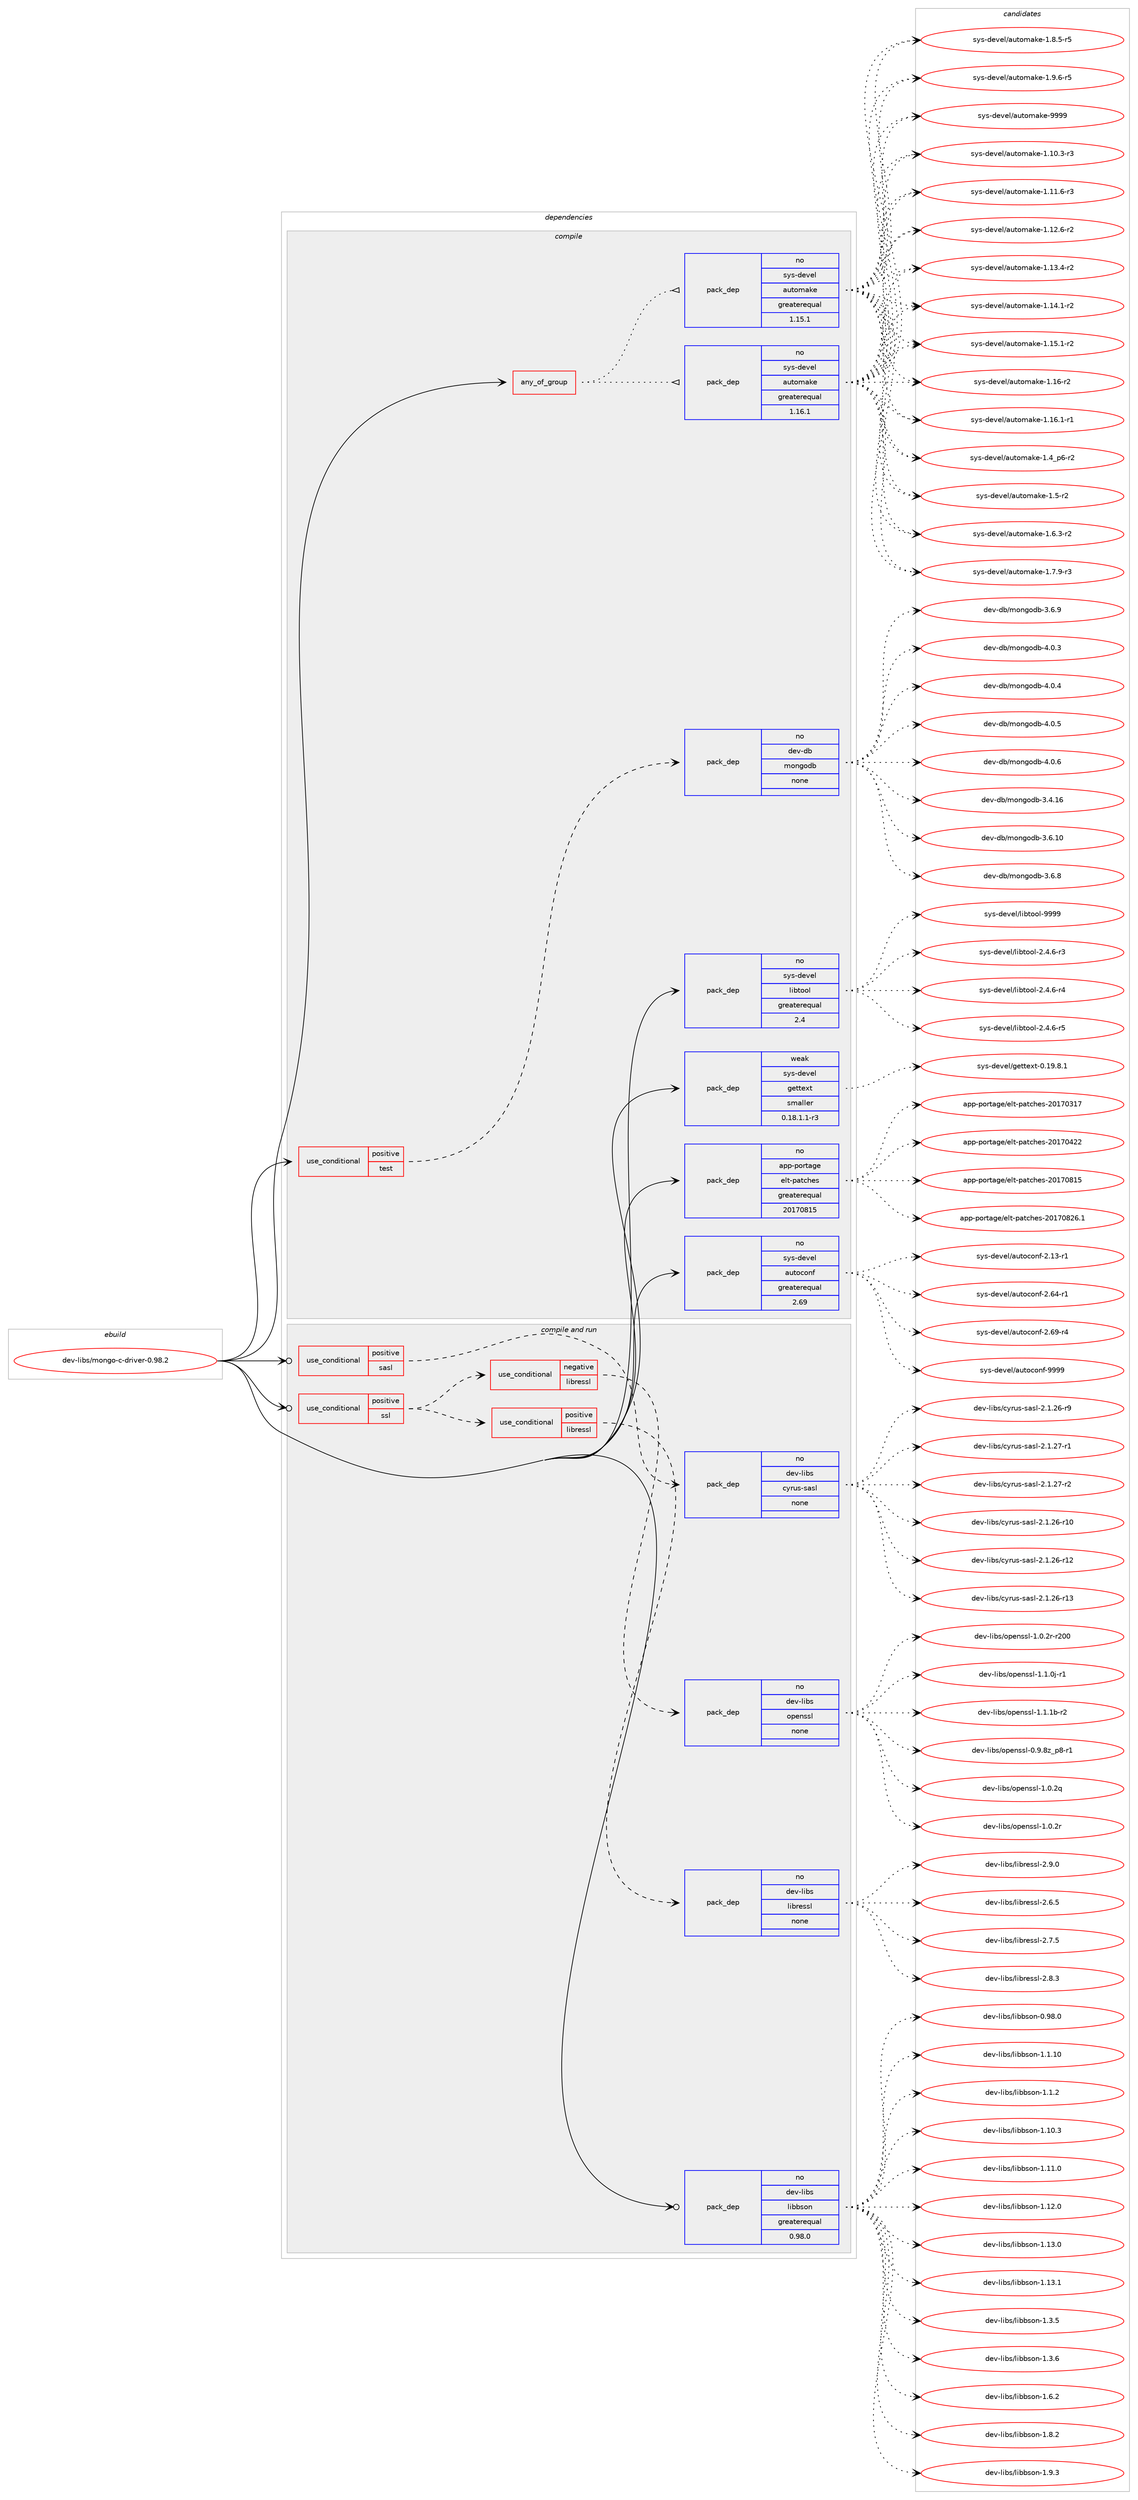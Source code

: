 digraph prolog {

# *************
# Graph options
# *************

newrank=true;
concentrate=true;
compound=true;
graph [rankdir=LR,fontname=Helvetica,fontsize=10,ranksep=1.5];#, ranksep=2.5, nodesep=0.2];
edge  [arrowhead=vee];
node  [fontname=Helvetica,fontsize=10];

# **********
# The ebuild
# **********

subgraph cluster_leftcol {
color=gray;
rank=same;
label=<<i>ebuild</i>>;
id [label="dev-libs/mongo-c-driver-0.98.2", color=red, width=4, href="../dev-libs/mongo-c-driver-0.98.2.svg"];
}

# ****************
# The dependencies
# ****************

subgraph cluster_midcol {
color=gray;
label=<<i>dependencies</i>>;
subgraph cluster_compile {
fillcolor="#eeeeee";
style=filled;
label=<<i>compile</i>>;
subgraph any22382 {
dependency1370710 [label=<<TABLE BORDER="0" CELLBORDER="1" CELLSPACING="0" CELLPADDING="4"><TR><TD CELLPADDING="10">any_of_group</TD></TR></TABLE>>, shape=none, color=red];subgraph pack981182 {
dependency1370711 [label=<<TABLE BORDER="0" CELLBORDER="1" CELLSPACING="0" CELLPADDING="4" WIDTH="220"><TR><TD ROWSPAN="6" CELLPADDING="30">pack_dep</TD></TR><TR><TD WIDTH="110">no</TD></TR><TR><TD>sys-devel</TD></TR><TR><TD>automake</TD></TR><TR><TD>greaterequal</TD></TR><TR><TD>1.16.1</TD></TR></TABLE>>, shape=none, color=blue];
}
dependency1370710:e -> dependency1370711:w [weight=20,style="dotted",arrowhead="oinv"];
subgraph pack981183 {
dependency1370712 [label=<<TABLE BORDER="0" CELLBORDER="1" CELLSPACING="0" CELLPADDING="4" WIDTH="220"><TR><TD ROWSPAN="6" CELLPADDING="30">pack_dep</TD></TR><TR><TD WIDTH="110">no</TD></TR><TR><TD>sys-devel</TD></TR><TR><TD>automake</TD></TR><TR><TD>greaterequal</TD></TR><TR><TD>1.15.1</TD></TR></TABLE>>, shape=none, color=blue];
}
dependency1370710:e -> dependency1370712:w [weight=20,style="dotted",arrowhead="oinv"];
}
id:e -> dependency1370710:w [weight=20,style="solid",arrowhead="vee"];
subgraph cond366582 {
dependency1370713 [label=<<TABLE BORDER="0" CELLBORDER="1" CELLSPACING="0" CELLPADDING="4"><TR><TD ROWSPAN="3" CELLPADDING="10">use_conditional</TD></TR><TR><TD>positive</TD></TR><TR><TD>test</TD></TR></TABLE>>, shape=none, color=red];
subgraph pack981184 {
dependency1370714 [label=<<TABLE BORDER="0" CELLBORDER="1" CELLSPACING="0" CELLPADDING="4" WIDTH="220"><TR><TD ROWSPAN="6" CELLPADDING="30">pack_dep</TD></TR><TR><TD WIDTH="110">no</TD></TR><TR><TD>dev-db</TD></TR><TR><TD>mongodb</TD></TR><TR><TD>none</TD></TR><TR><TD></TD></TR></TABLE>>, shape=none, color=blue];
}
dependency1370713:e -> dependency1370714:w [weight=20,style="dashed",arrowhead="vee"];
}
id:e -> dependency1370713:w [weight=20,style="solid",arrowhead="vee"];
subgraph pack981185 {
dependency1370715 [label=<<TABLE BORDER="0" CELLBORDER="1" CELLSPACING="0" CELLPADDING="4" WIDTH="220"><TR><TD ROWSPAN="6" CELLPADDING="30">pack_dep</TD></TR><TR><TD WIDTH="110">no</TD></TR><TR><TD>app-portage</TD></TR><TR><TD>elt-patches</TD></TR><TR><TD>greaterequal</TD></TR><TR><TD>20170815</TD></TR></TABLE>>, shape=none, color=blue];
}
id:e -> dependency1370715:w [weight=20,style="solid",arrowhead="vee"];
subgraph pack981186 {
dependency1370716 [label=<<TABLE BORDER="0" CELLBORDER="1" CELLSPACING="0" CELLPADDING="4" WIDTH="220"><TR><TD ROWSPAN="6" CELLPADDING="30">pack_dep</TD></TR><TR><TD WIDTH="110">no</TD></TR><TR><TD>sys-devel</TD></TR><TR><TD>autoconf</TD></TR><TR><TD>greaterequal</TD></TR><TR><TD>2.69</TD></TR></TABLE>>, shape=none, color=blue];
}
id:e -> dependency1370716:w [weight=20,style="solid",arrowhead="vee"];
subgraph pack981187 {
dependency1370717 [label=<<TABLE BORDER="0" CELLBORDER="1" CELLSPACING="0" CELLPADDING="4" WIDTH="220"><TR><TD ROWSPAN="6" CELLPADDING="30">pack_dep</TD></TR><TR><TD WIDTH="110">no</TD></TR><TR><TD>sys-devel</TD></TR><TR><TD>libtool</TD></TR><TR><TD>greaterequal</TD></TR><TR><TD>2.4</TD></TR></TABLE>>, shape=none, color=blue];
}
id:e -> dependency1370717:w [weight=20,style="solid",arrowhead="vee"];
subgraph pack981188 {
dependency1370718 [label=<<TABLE BORDER="0" CELLBORDER="1" CELLSPACING="0" CELLPADDING="4" WIDTH="220"><TR><TD ROWSPAN="6" CELLPADDING="30">pack_dep</TD></TR><TR><TD WIDTH="110">weak</TD></TR><TR><TD>sys-devel</TD></TR><TR><TD>gettext</TD></TR><TR><TD>smaller</TD></TR><TR><TD>0.18.1.1-r3</TD></TR></TABLE>>, shape=none, color=blue];
}
id:e -> dependency1370718:w [weight=20,style="solid",arrowhead="vee"];
}
subgraph cluster_compileandrun {
fillcolor="#eeeeee";
style=filled;
label=<<i>compile and run</i>>;
subgraph cond366583 {
dependency1370719 [label=<<TABLE BORDER="0" CELLBORDER="1" CELLSPACING="0" CELLPADDING="4"><TR><TD ROWSPAN="3" CELLPADDING="10">use_conditional</TD></TR><TR><TD>positive</TD></TR><TR><TD>sasl</TD></TR></TABLE>>, shape=none, color=red];
subgraph pack981189 {
dependency1370720 [label=<<TABLE BORDER="0" CELLBORDER="1" CELLSPACING="0" CELLPADDING="4" WIDTH="220"><TR><TD ROWSPAN="6" CELLPADDING="30">pack_dep</TD></TR><TR><TD WIDTH="110">no</TD></TR><TR><TD>dev-libs</TD></TR><TR><TD>cyrus-sasl</TD></TR><TR><TD>none</TD></TR><TR><TD></TD></TR></TABLE>>, shape=none, color=blue];
}
dependency1370719:e -> dependency1370720:w [weight=20,style="dashed",arrowhead="vee"];
}
id:e -> dependency1370719:w [weight=20,style="solid",arrowhead="odotvee"];
subgraph cond366584 {
dependency1370721 [label=<<TABLE BORDER="0" CELLBORDER="1" CELLSPACING="0" CELLPADDING="4"><TR><TD ROWSPAN="3" CELLPADDING="10">use_conditional</TD></TR><TR><TD>positive</TD></TR><TR><TD>ssl</TD></TR></TABLE>>, shape=none, color=red];
subgraph cond366585 {
dependency1370722 [label=<<TABLE BORDER="0" CELLBORDER="1" CELLSPACING="0" CELLPADDING="4"><TR><TD ROWSPAN="3" CELLPADDING="10">use_conditional</TD></TR><TR><TD>negative</TD></TR><TR><TD>libressl</TD></TR></TABLE>>, shape=none, color=red];
subgraph pack981190 {
dependency1370723 [label=<<TABLE BORDER="0" CELLBORDER="1" CELLSPACING="0" CELLPADDING="4" WIDTH="220"><TR><TD ROWSPAN="6" CELLPADDING="30">pack_dep</TD></TR><TR><TD WIDTH="110">no</TD></TR><TR><TD>dev-libs</TD></TR><TR><TD>openssl</TD></TR><TR><TD>none</TD></TR><TR><TD></TD></TR></TABLE>>, shape=none, color=blue];
}
dependency1370722:e -> dependency1370723:w [weight=20,style="dashed",arrowhead="vee"];
}
dependency1370721:e -> dependency1370722:w [weight=20,style="dashed",arrowhead="vee"];
subgraph cond366586 {
dependency1370724 [label=<<TABLE BORDER="0" CELLBORDER="1" CELLSPACING="0" CELLPADDING="4"><TR><TD ROWSPAN="3" CELLPADDING="10">use_conditional</TD></TR><TR><TD>positive</TD></TR><TR><TD>libressl</TD></TR></TABLE>>, shape=none, color=red];
subgraph pack981191 {
dependency1370725 [label=<<TABLE BORDER="0" CELLBORDER="1" CELLSPACING="0" CELLPADDING="4" WIDTH="220"><TR><TD ROWSPAN="6" CELLPADDING="30">pack_dep</TD></TR><TR><TD WIDTH="110">no</TD></TR><TR><TD>dev-libs</TD></TR><TR><TD>libressl</TD></TR><TR><TD>none</TD></TR><TR><TD></TD></TR></TABLE>>, shape=none, color=blue];
}
dependency1370724:e -> dependency1370725:w [weight=20,style="dashed",arrowhead="vee"];
}
dependency1370721:e -> dependency1370724:w [weight=20,style="dashed",arrowhead="vee"];
}
id:e -> dependency1370721:w [weight=20,style="solid",arrowhead="odotvee"];
subgraph pack981192 {
dependency1370726 [label=<<TABLE BORDER="0" CELLBORDER="1" CELLSPACING="0" CELLPADDING="4" WIDTH="220"><TR><TD ROWSPAN="6" CELLPADDING="30">pack_dep</TD></TR><TR><TD WIDTH="110">no</TD></TR><TR><TD>dev-libs</TD></TR><TR><TD>libbson</TD></TR><TR><TD>greaterequal</TD></TR><TR><TD>0.98.0</TD></TR></TABLE>>, shape=none, color=blue];
}
id:e -> dependency1370726:w [weight=20,style="solid",arrowhead="odotvee"];
}
subgraph cluster_run {
fillcolor="#eeeeee";
style=filled;
label=<<i>run</i>>;
}
}

# **************
# The candidates
# **************

subgraph cluster_choices {
rank=same;
color=gray;
label=<<i>candidates</i>>;

subgraph choice981182 {
color=black;
nodesep=1;
choice11512111545100101118101108479711711611110997107101454946494846514511451 [label="sys-devel/automake-1.10.3-r3", color=red, width=4,href="../sys-devel/automake-1.10.3-r3.svg"];
choice11512111545100101118101108479711711611110997107101454946494946544511451 [label="sys-devel/automake-1.11.6-r3", color=red, width=4,href="../sys-devel/automake-1.11.6-r3.svg"];
choice11512111545100101118101108479711711611110997107101454946495046544511450 [label="sys-devel/automake-1.12.6-r2", color=red, width=4,href="../sys-devel/automake-1.12.6-r2.svg"];
choice11512111545100101118101108479711711611110997107101454946495146524511450 [label="sys-devel/automake-1.13.4-r2", color=red, width=4,href="../sys-devel/automake-1.13.4-r2.svg"];
choice11512111545100101118101108479711711611110997107101454946495246494511450 [label="sys-devel/automake-1.14.1-r2", color=red, width=4,href="../sys-devel/automake-1.14.1-r2.svg"];
choice11512111545100101118101108479711711611110997107101454946495346494511450 [label="sys-devel/automake-1.15.1-r2", color=red, width=4,href="../sys-devel/automake-1.15.1-r2.svg"];
choice1151211154510010111810110847971171161111099710710145494649544511450 [label="sys-devel/automake-1.16-r2", color=red, width=4,href="../sys-devel/automake-1.16-r2.svg"];
choice11512111545100101118101108479711711611110997107101454946495446494511449 [label="sys-devel/automake-1.16.1-r1", color=red, width=4,href="../sys-devel/automake-1.16.1-r1.svg"];
choice115121115451001011181011084797117116111109971071014549465295112544511450 [label="sys-devel/automake-1.4_p6-r2", color=red, width=4,href="../sys-devel/automake-1.4_p6-r2.svg"];
choice11512111545100101118101108479711711611110997107101454946534511450 [label="sys-devel/automake-1.5-r2", color=red, width=4,href="../sys-devel/automake-1.5-r2.svg"];
choice115121115451001011181011084797117116111109971071014549465446514511450 [label="sys-devel/automake-1.6.3-r2", color=red, width=4,href="../sys-devel/automake-1.6.3-r2.svg"];
choice115121115451001011181011084797117116111109971071014549465546574511451 [label="sys-devel/automake-1.7.9-r3", color=red, width=4,href="../sys-devel/automake-1.7.9-r3.svg"];
choice115121115451001011181011084797117116111109971071014549465646534511453 [label="sys-devel/automake-1.8.5-r5", color=red, width=4,href="../sys-devel/automake-1.8.5-r5.svg"];
choice115121115451001011181011084797117116111109971071014549465746544511453 [label="sys-devel/automake-1.9.6-r5", color=red, width=4,href="../sys-devel/automake-1.9.6-r5.svg"];
choice115121115451001011181011084797117116111109971071014557575757 [label="sys-devel/automake-9999", color=red, width=4,href="../sys-devel/automake-9999.svg"];
dependency1370711:e -> choice11512111545100101118101108479711711611110997107101454946494846514511451:w [style=dotted,weight="100"];
dependency1370711:e -> choice11512111545100101118101108479711711611110997107101454946494946544511451:w [style=dotted,weight="100"];
dependency1370711:e -> choice11512111545100101118101108479711711611110997107101454946495046544511450:w [style=dotted,weight="100"];
dependency1370711:e -> choice11512111545100101118101108479711711611110997107101454946495146524511450:w [style=dotted,weight="100"];
dependency1370711:e -> choice11512111545100101118101108479711711611110997107101454946495246494511450:w [style=dotted,weight="100"];
dependency1370711:e -> choice11512111545100101118101108479711711611110997107101454946495346494511450:w [style=dotted,weight="100"];
dependency1370711:e -> choice1151211154510010111810110847971171161111099710710145494649544511450:w [style=dotted,weight="100"];
dependency1370711:e -> choice11512111545100101118101108479711711611110997107101454946495446494511449:w [style=dotted,weight="100"];
dependency1370711:e -> choice115121115451001011181011084797117116111109971071014549465295112544511450:w [style=dotted,weight="100"];
dependency1370711:e -> choice11512111545100101118101108479711711611110997107101454946534511450:w [style=dotted,weight="100"];
dependency1370711:e -> choice115121115451001011181011084797117116111109971071014549465446514511450:w [style=dotted,weight="100"];
dependency1370711:e -> choice115121115451001011181011084797117116111109971071014549465546574511451:w [style=dotted,weight="100"];
dependency1370711:e -> choice115121115451001011181011084797117116111109971071014549465646534511453:w [style=dotted,weight="100"];
dependency1370711:e -> choice115121115451001011181011084797117116111109971071014549465746544511453:w [style=dotted,weight="100"];
dependency1370711:e -> choice115121115451001011181011084797117116111109971071014557575757:w [style=dotted,weight="100"];
}
subgraph choice981183 {
color=black;
nodesep=1;
choice11512111545100101118101108479711711611110997107101454946494846514511451 [label="sys-devel/automake-1.10.3-r3", color=red, width=4,href="../sys-devel/automake-1.10.3-r3.svg"];
choice11512111545100101118101108479711711611110997107101454946494946544511451 [label="sys-devel/automake-1.11.6-r3", color=red, width=4,href="../sys-devel/automake-1.11.6-r3.svg"];
choice11512111545100101118101108479711711611110997107101454946495046544511450 [label="sys-devel/automake-1.12.6-r2", color=red, width=4,href="../sys-devel/automake-1.12.6-r2.svg"];
choice11512111545100101118101108479711711611110997107101454946495146524511450 [label="sys-devel/automake-1.13.4-r2", color=red, width=4,href="../sys-devel/automake-1.13.4-r2.svg"];
choice11512111545100101118101108479711711611110997107101454946495246494511450 [label="sys-devel/automake-1.14.1-r2", color=red, width=4,href="../sys-devel/automake-1.14.1-r2.svg"];
choice11512111545100101118101108479711711611110997107101454946495346494511450 [label="sys-devel/automake-1.15.1-r2", color=red, width=4,href="../sys-devel/automake-1.15.1-r2.svg"];
choice1151211154510010111810110847971171161111099710710145494649544511450 [label="sys-devel/automake-1.16-r2", color=red, width=4,href="../sys-devel/automake-1.16-r2.svg"];
choice11512111545100101118101108479711711611110997107101454946495446494511449 [label="sys-devel/automake-1.16.1-r1", color=red, width=4,href="../sys-devel/automake-1.16.1-r1.svg"];
choice115121115451001011181011084797117116111109971071014549465295112544511450 [label="sys-devel/automake-1.4_p6-r2", color=red, width=4,href="../sys-devel/automake-1.4_p6-r2.svg"];
choice11512111545100101118101108479711711611110997107101454946534511450 [label="sys-devel/automake-1.5-r2", color=red, width=4,href="../sys-devel/automake-1.5-r2.svg"];
choice115121115451001011181011084797117116111109971071014549465446514511450 [label="sys-devel/automake-1.6.3-r2", color=red, width=4,href="../sys-devel/automake-1.6.3-r2.svg"];
choice115121115451001011181011084797117116111109971071014549465546574511451 [label="sys-devel/automake-1.7.9-r3", color=red, width=4,href="../sys-devel/automake-1.7.9-r3.svg"];
choice115121115451001011181011084797117116111109971071014549465646534511453 [label="sys-devel/automake-1.8.5-r5", color=red, width=4,href="../sys-devel/automake-1.8.5-r5.svg"];
choice115121115451001011181011084797117116111109971071014549465746544511453 [label="sys-devel/automake-1.9.6-r5", color=red, width=4,href="../sys-devel/automake-1.9.6-r5.svg"];
choice115121115451001011181011084797117116111109971071014557575757 [label="sys-devel/automake-9999", color=red, width=4,href="../sys-devel/automake-9999.svg"];
dependency1370712:e -> choice11512111545100101118101108479711711611110997107101454946494846514511451:w [style=dotted,weight="100"];
dependency1370712:e -> choice11512111545100101118101108479711711611110997107101454946494946544511451:w [style=dotted,weight="100"];
dependency1370712:e -> choice11512111545100101118101108479711711611110997107101454946495046544511450:w [style=dotted,weight="100"];
dependency1370712:e -> choice11512111545100101118101108479711711611110997107101454946495146524511450:w [style=dotted,weight="100"];
dependency1370712:e -> choice11512111545100101118101108479711711611110997107101454946495246494511450:w [style=dotted,weight="100"];
dependency1370712:e -> choice11512111545100101118101108479711711611110997107101454946495346494511450:w [style=dotted,weight="100"];
dependency1370712:e -> choice1151211154510010111810110847971171161111099710710145494649544511450:w [style=dotted,weight="100"];
dependency1370712:e -> choice11512111545100101118101108479711711611110997107101454946495446494511449:w [style=dotted,weight="100"];
dependency1370712:e -> choice115121115451001011181011084797117116111109971071014549465295112544511450:w [style=dotted,weight="100"];
dependency1370712:e -> choice11512111545100101118101108479711711611110997107101454946534511450:w [style=dotted,weight="100"];
dependency1370712:e -> choice115121115451001011181011084797117116111109971071014549465446514511450:w [style=dotted,weight="100"];
dependency1370712:e -> choice115121115451001011181011084797117116111109971071014549465546574511451:w [style=dotted,weight="100"];
dependency1370712:e -> choice115121115451001011181011084797117116111109971071014549465646534511453:w [style=dotted,weight="100"];
dependency1370712:e -> choice115121115451001011181011084797117116111109971071014549465746544511453:w [style=dotted,weight="100"];
dependency1370712:e -> choice115121115451001011181011084797117116111109971071014557575757:w [style=dotted,weight="100"];
}
subgraph choice981184 {
color=black;
nodesep=1;
choice1001011184510098471091111101031111009845514652464954 [label="dev-db/mongodb-3.4.16", color=red, width=4,href="../dev-db/mongodb-3.4.16.svg"];
choice1001011184510098471091111101031111009845514654464948 [label="dev-db/mongodb-3.6.10", color=red, width=4,href="../dev-db/mongodb-3.6.10.svg"];
choice10010111845100984710911111010311110098455146544656 [label="dev-db/mongodb-3.6.8", color=red, width=4,href="../dev-db/mongodb-3.6.8.svg"];
choice10010111845100984710911111010311110098455146544657 [label="dev-db/mongodb-3.6.9", color=red, width=4,href="../dev-db/mongodb-3.6.9.svg"];
choice10010111845100984710911111010311110098455246484651 [label="dev-db/mongodb-4.0.3", color=red, width=4,href="../dev-db/mongodb-4.0.3.svg"];
choice10010111845100984710911111010311110098455246484652 [label="dev-db/mongodb-4.0.4", color=red, width=4,href="../dev-db/mongodb-4.0.4.svg"];
choice10010111845100984710911111010311110098455246484653 [label="dev-db/mongodb-4.0.5", color=red, width=4,href="../dev-db/mongodb-4.0.5.svg"];
choice10010111845100984710911111010311110098455246484654 [label="dev-db/mongodb-4.0.6", color=red, width=4,href="../dev-db/mongodb-4.0.6.svg"];
dependency1370714:e -> choice1001011184510098471091111101031111009845514652464954:w [style=dotted,weight="100"];
dependency1370714:e -> choice1001011184510098471091111101031111009845514654464948:w [style=dotted,weight="100"];
dependency1370714:e -> choice10010111845100984710911111010311110098455146544656:w [style=dotted,weight="100"];
dependency1370714:e -> choice10010111845100984710911111010311110098455146544657:w [style=dotted,weight="100"];
dependency1370714:e -> choice10010111845100984710911111010311110098455246484651:w [style=dotted,weight="100"];
dependency1370714:e -> choice10010111845100984710911111010311110098455246484652:w [style=dotted,weight="100"];
dependency1370714:e -> choice10010111845100984710911111010311110098455246484653:w [style=dotted,weight="100"];
dependency1370714:e -> choice10010111845100984710911111010311110098455246484654:w [style=dotted,weight="100"];
}
subgraph choice981185 {
color=black;
nodesep=1;
choice97112112451121111141169710310147101108116451129711699104101115455048495548514955 [label="app-portage/elt-patches-20170317", color=red, width=4,href="../app-portage/elt-patches-20170317.svg"];
choice97112112451121111141169710310147101108116451129711699104101115455048495548525050 [label="app-portage/elt-patches-20170422", color=red, width=4,href="../app-portage/elt-patches-20170422.svg"];
choice97112112451121111141169710310147101108116451129711699104101115455048495548564953 [label="app-portage/elt-patches-20170815", color=red, width=4,href="../app-portage/elt-patches-20170815.svg"];
choice971121124511211111411697103101471011081164511297116991041011154550484955485650544649 [label="app-portage/elt-patches-20170826.1", color=red, width=4,href="../app-portage/elt-patches-20170826.1.svg"];
dependency1370715:e -> choice97112112451121111141169710310147101108116451129711699104101115455048495548514955:w [style=dotted,weight="100"];
dependency1370715:e -> choice97112112451121111141169710310147101108116451129711699104101115455048495548525050:w [style=dotted,weight="100"];
dependency1370715:e -> choice97112112451121111141169710310147101108116451129711699104101115455048495548564953:w [style=dotted,weight="100"];
dependency1370715:e -> choice971121124511211111411697103101471011081164511297116991041011154550484955485650544649:w [style=dotted,weight="100"];
}
subgraph choice981186 {
color=black;
nodesep=1;
choice1151211154510010111810110847971171161119911111010245504649514511449 [label="sys-devel/autoconf-2.13-r1", color=red, width=4,href="../sys-devel/autoconf-2.13-r1.svg"];
choice1151211154510010111810110847971171161119911111010245504654524511449 [label="sys-devel/autoconf-2.64-r1", color=red, width=4,href="../sys-devel/autoconf-2.64-r1.svg"];
choice1151211154510010111810110847971171161119911111010245504654574511452 [label="sys-devel/autoconf-2.69-r4", color=red, width=4,href="../sys-devel/autoconf-2.69-r4.svg"];
choice115121115451001011181011084797117116111991111101024557575757 [label="sys-devel/autoconf-9999", color=red, width=4,href="../sys-devel/autoconf-9999.svg"];
dependency1370716:e -> choice1151211154510010111810110847971171161119911111010245504649514511449:w [style=dotted,weight="100"];
dependency1370716:e -> choice1151211154510010111810110847971171161119911111010245504654524511449:w [style=dotted,weight="100"];
dependency1370716:e -> choice1151211154510010111810110847971171161119911111010245504654574511452:w [style=dotted,weight="100"];
dependency1370716:e -> choice115121115451001011181011084797117116111991111101024557575757:w [style=dotted,weight="100"];
}
subgraph choice981187 {
color=black;
nodesep=1;
choice1151211154510010111810110847108105981161111111084550465246544511451 [label="sys-devel/libtool-2.4.6-r3", color=red, width=4,href="../sys-devel/libtool-2.4.6-r3.svg"];
choice1151211154510010111810110847108105981161111111084550465246544511452 [label="sys-devel/libtool-2.4.6-r4", color=red, width=4,href="../sys-devel/libtool-2.4.6-r4.svg"];
choice1151211154510010111810110847108105981161111111084550465246544511453 [label="sys-devel/libtool-2.4.6-r5", color=red, width=4,href="../sys-devel/libtool-2.4.6-r5.svg"];
choice1151211154510010111810110847108105981161111111084557575757 [label="sys-devel/libtool-9999", color=red, width=4,href="../sys-devel/libtool-9999.svg"];
dependency1370717:e -> choice1151211154510010111810110847108105981161111111084550465246544511451:w [style=dotted,weight="100"];
dependency1370717:e -> choice1151211154510010111810110847108105981161111111084550465246544511452:w [style=dotted,weight="100"];
dependency1370717:e -> choice1151211154510010111810110847108105981161111111084550465246544511453:w [style=dotted,weight="100"];
dependency1370717:e -> choice1151211154510010111810110847108105981161111111084557575757:w [style=dotted,weight="100"];
}
subgraph choice981188 {
color=black;
nodesep=1;
choice1151211154510010111810110847103101116116101120116454846495746564649 [label="sys-devel/gettext-0.19.8.1", color=red, width=4,href="../sys-devel/gettext-0.19.8.1.svg"];
dependency1370718:e -> choice1151211154510010111810110847103101116116101120116454846495746564649:w [style=dotted,weight="100"];
}
subgraph choice981189 {
color=black;
nodesep=1;
choice10010111845108105981154799121114117115451159711510845504649465054451144948 [label="dev-libs/cyrus-sasl-2.1.26-r10", color=red, width=4,href="../dev-libs/cyrus-sasl-2.1.26-r10.svg"];
choice10010111845108105981154799121114117115451159711510845504649465054451144950 [label="dev-libs/cyrus-sasl-2.1.26-r12", color=red, width=4,href="../dev-libs/cyrus-sasl-2.1.26-r12.svg"];
choice10010111845108105981154799121114117115451159711510845504649465054451144951 [label="dev-libs/cyrus-sasl-2.1.26-r13", color=red, width=4,href="../dev-libs/cyrus-sasl-2.1.26-r13.svg"];
choice100101118451081059811547991211141171154511597115108455046494650544511457 [label="dev-libs/cyrus-sasl-2.1.26-r9", color=red, width=4,href="../dev-libs/cyrus-sasl-2.1.26-r9.svg"];
choice100101118451081059811547991211141171154511597115108455046494650554511449 [label="dev-libs/cyrus-sasl-2.1.27-r1", color=red, width=4,href="../dev-libs/cyrus-sasl-2.1.27-r1.svg"];
choice100101118451081059811547991211141171154511597115108455046494650554511450 [label="dev-libs/cyrus-sasl-2.1.27-r2", color=red, width=4,href="../dev-libs/cyrus-sasl-2.1.27-r2.svg"];
dependency1370720:e -> choice10010111845108105981154799121114117115451159711510845504649465054451144948:w [style=dotted,weight="100"];
dependency1370720:e -> choice10010111845108105981154799121114117115451159711510845504649465054451144950:w [style=dotted,weight="100"];
dependency1370720:e -> choice10010111845108105981154799121114117115451159711510845504649465054451144951:w [style=dotted,weight="100"];
dependency1370720:e -> choice100101118451081059811547991211141171154511597115108455046494650544511457:w [style=dotted,weight="100"];
dependency1370720:e -> choice100101118451081059811547991211141171154511597115108455046494650554511449:w [style=dotted,weight="100"];
dependency1370720:e -> choice100101118451081059811547991211141171154511597115108455046494650554511450:w [style=dotted,weight="100"];
}
subgraph choice981190 {
color=black;
nodesep=1;
choice10010111845108105981154711111210111011511510845484657465612295112564511449 [label="dev-libs/openssl-0.9.8z_p8-r1", color=red, width=4,href="../dev-libs/openssl-0.9.8z_p8-r1.svg"];
choice100101118451081059811547111112101110115115108454946484650113 [label="dev-libs/openssl-1.0.2q", color=red, width=4,href="../dev-libs/openssl-1.0.2q.svg"];
choice100101118451081059811547111112101110115115108454946484650114 [label="dev-libs/openssl-1.0.2r", color=red, width=4,href="../dev-libs/openssl-1.0.2r.svg"];
choice10010111845108105981154711111210111011511510845494648465011445114504848 [label="dev-libs/openssl-1.0.2r-r200", color=red, width=4,href="../dev-libs/openssl-1.0.2r-r200.svg"];
choice1001011184510810598115471111121011101151151084549464946481064511449 [label="dev-libs/openssl-1.1.0j-r1", color=red, width=4,href="../dev-libs/openssl-1.1.0j-r1.svg"];
choice100101118451081059811547111112101110115115108454946494649984511450 [label="dev-libs/openssl-1.1.1b-r2", color=red, width=4,href="../dev-libs/openssl-1.1.1b-r2.svg"];
dependency1370723:e -> choice10010111845108105981154711111210111011511510845484657465612295112564511449:w [style=dotted,weight="100"];
dependency1370723:e -> choice100101118451081059811547111112101110115115108454946484650113:w [style=dotted,weight="100"];
dependency1370723:e -> choice100101118451081059811547111112101110115115108454946484650114:w [style=dotted,weight="100"];
dependency1370723:e -> choice10010111845108105981154711111210111011511510845494648465011445114504848:w [style=dotted,weight="100"];
dependency1370723:e -> choice1001011184510810598115471111121011101151151084549464946481064511449:w [style=dotted,weight="100"];
dependency1370723:e -> choice100101118451081059811547111112101110115115108454946494649984511450:w [style=dotted,weight="100"];
}
subgraph choice981191 {
color=black;
nodesep=1;
choice10010111845108105981154710810598114101115115108455046544653 [label="dev-libs/libressl-2.6.5", color=red, width=4,href="../dev-libs/libressl-2.6.5.svg"];
choice10010111845108105981154710810598114101115115108455046554653 [label="dev-libs/libressl-2.7.5", color=red, width=4,href="../dev-libs/libressl-2.7.5.svg"];
choice10010111845108105981154710810598114101115115108455046564651 [label="dev-libs/libressl-2.8.3", color=red, width=4,href="../dev-libs/libressl-2.8.3.svg"];
choice10010111845108105981154710810598114101115115108455046574648 [label="dev-libs/libressl-2.9.0", color=red, width=4,href="../dev-libs/libressl-2.9.0.svg"];
dependency1370725:e -> choice10010111845108105981154710810598114101115115108455046544653:w [style=dotted,weight="100"];
dependency1370725:e -> choice10010111845108105981154710810598114101115115108455046554653:w [style=dotted,weight="100"];
dependency1370725:e -> choice10010111845108105981154710810598114101115115108455046564651:w [style=dotted,weight="100"];
dependency1370725:e -> choice10010111845108105981154710810598114101115115108455046574648:w [style=dotted,weight="100"];
}
subgraph choice981192 {
color=black;
nodesep=1;
choice100101118451081059811547108105989811511111045484657564648 [label="dev-libs/libbson-0.98.0", color=red, width=4,href="../dev-libs/libbson-0.98.0.svg"];
choice100101118451081059811547108105989811511111045494649464948 [label="dev-libs/libbson-1.1.10", color=red, width=4,href="../dev-libs/libbson-1.1.10.svg"];
choice1001011184510810598115471081059898115111110454946494650 [label="dev-libs/libbson-1.1.2", color=red, width=4,href="../dev-libs/libbson-1.1.2.svg"];
choice100101118451081059811547108105989811511111045494649484651 [label="dev-libs/libbson-1.10.3", color=red, width=4,href="../dev-libs/libbson-1.10.3.svg"];
choice100101118451081059811547108105989811511111045494649494648 [label="dev-libs/libbson-1.11.0", color=red, width=4,href="../dev-libs/libbson-1.11.0.svg"];
choice100101118451081059811547108105989811511111045494649504648 [label="dev-libs/libbson-1.12.0", color=red, width=4,href="../dev-libs/libbson-1.12.0.svg"];
choice100101118451081059811547108105989811511111045494649514648 [label="dev-libs/libbson-1.13.0", color=red, width=4,href="../dev-libs/libbson-1.13.0.svg"];
choice100101118451081059811547108105989811511111045494649514649 [label="dev-libs/libbson-1.13.1", color=red, width=4,href="../dev-libs/libbson-1.13.1.svg"];
choice1001011184510810598115471081059898115111110454946514653 [label="dev-libs/libbson-1.3.5", color=red, width=4,href="../dev-libs/libbson-1.3.5.svg"];
choice1001011184510810598115471081059898115111110454946514654 [label="dev-libs/libbson-1.3.6", color=red, width=4,href="../dev-libs/libbson-1.3.6.svg"];
choice1001011184510810598115471081059898115111110454946544650 [label="dev-libs/libbson-1.6.2", color=red, width=4,href="../dev-libs/libbson-1.6.2.svg"];
choice1001011184510810598115471081059898115111110454946564650 [label="dev-libs/libbson-1.8.2", color=red, width=4,href="../dev-libs/libbson-1.8.2.svg"];
choice1001011184510810598115471081059898115111110454946574651 [label="dev-libs/libbson-1.9.3", color=red, width=4,href="../dev-libs/libbson-1.9.3.svg"];
dependency1370726:e -> choice100101118451081059811547108105989811511111045484657564648:w [style=dotted,weight="100"];
dependency1370726:e -> choice100101118451081059811547108105989811511111045494649464948:w [style=dotted,weight="100"];
dependency1370726:e -> choice1001011184510810598115471081059898115111110454946494650:w [style=dotted,weight="100"];
dependency1370726:e -> choice100101118451081059811547108105989811511111045494649484651:w [style=dotted,weight="100"];
dependency1370726:e -> choice100101118451081059811547108105989811511111045494649494648:w [style=dotted,weight="100"];
dependency1370726:e -> choice100101118451081059811547108105989811511111045494649504648:w [style=dotted,weight="100"];
dependency1370726:e -> choice100101118451081059811547108105989811511111045494649514648:w [style=dotted,weight="100"];
dependency1370726:e -> choice100101118451081059811547108105989811511111045494649514649:w [style=dotted,weight="100"];
dependency1370726:e -> choice1001011184510810598115471081059898115111110454946514653:w [style=dotted,weight="100"];
dependency1370726:e -> choice1001011184510810598115471081059898115111110454946514654:w [style=dotted,weight="100"];
dependency1370726:e -> choice1001011184510810598115471081059898115111110454946544650:w [style=dotted,weight="100"];
dependency1370726:e -> choice1001011184510810598115471081059898115111110454946564650:w [style=dotted,weight="100"];
dependency1370726:e -> choice1001011184510810598115471081059898115111110454946574651:w [style=dotted,weight="100"];
}
}

}

